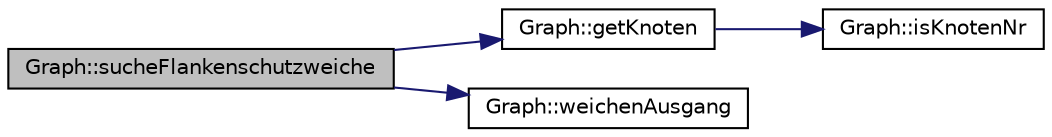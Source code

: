 digraph "Graph::sucheFlankenschutzweiche"
{
 // LATEX_PDF_SIZE
  edge [fontname="Helvetica",fontsize="10",labelfontname="Helvetica",labelfontsize="10"];
  node [fontname="Helvetica",fontsize="10",shape=record];
  rankdir="LR";
  Node1 [label="Graph::sucheFlankenschutzweiche",height=0.2,width=0.4,color="black", fillcolor="grey75", style="filled", fontcolor="black",tooltip=" "];
  Node1 -> Node2 [color="midnightblue",fontsize="10",style="solid",fontname="Helvetica"];
  Node2 [label="Graph::getKnoten",height=0.2,width=0.4,color="black", fillcolor="white", style="filled",URL="$class_graph.html#ac9f1c7013ce4a4ba449046bf83cee6d2",tooltip=" "];
  Node2 -> Node3 [color="midnightblue",fontsize="10",style="solid",fontname="Helvetica"];
  Node3 [label="Graph::isKnotenNr",height=0.2,width=0.4,color="black", fillcolor="white", style="filled",URL="$class_graph.html#aa0f7d444897eb2bf3c90de17031e4325",tooltip=" "];
  Node1 -> Node4 [color="midnightblue",fontsize="10",style="solid",fontname="Helvetica"];
  Node4 [label="Graph::weichenAusgang",height=0.2,width=0.4,color="black", fillcolor="white", style="filled",URL="$class_graph.html#a4842b26fb4f76f2d229f16d1a925e547",tooltip=" "];
}

